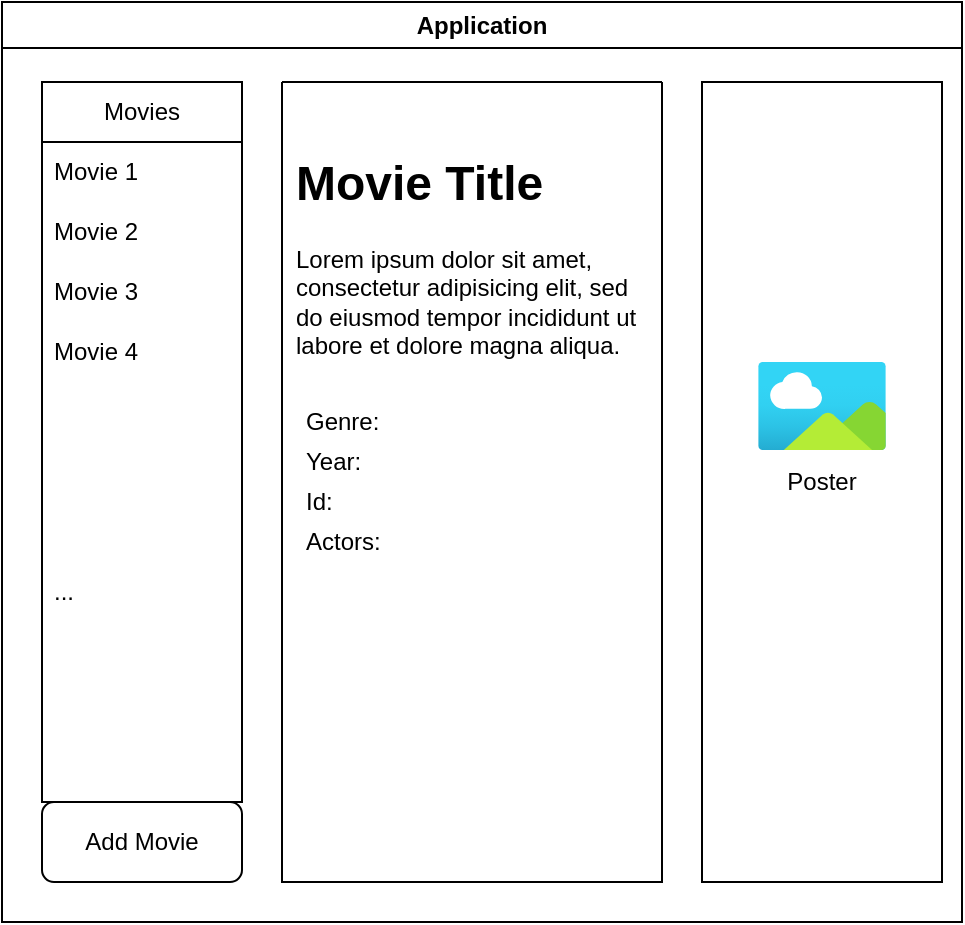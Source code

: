 <mxfile>
    <diagram id="WRjOVYXASQP69SjK5Kh-" name="Page-1">
        <mxGraphModel dx="604" dy="565" grid="1" gridSize="10" guides="1" tooltips="1" connect="1" arrows="1" fold="1" page="1" pageScale="1" pageWidth="850" pageHeight="1100" math="0" shadow="0">
            <root>
                <mxCell id="0"/>
                <mxCell id="1" parent="0"/>
                <mxCell id="3" value="Application" style="swimlane;whiteSpace=wrap;html=1;" parent="1" vertex="1">
                    <mxGeometry x="120" y="80" width="480" height="460" as="geometry"/>
                </mxCell>
                <mxCell id="4" value="Movies" style="swimlane;fontStyle=0;childLayout=stackLayout;horizontal=1;startSize=30;horizontalStack=0;resizeParent=1;resizeParentMax=0;resizeLast=0;collapsible=1;marginBottom=0;whiteSpace=wrap;html=1;" parent="3" vertex="1">
                    <mxGeometry x="20" y="40" width="100" height="360" as="geometry"/>
                </mxCell>
                <mxCell id="5" value="Movie 1" style="text;strokeColor=none;fillColor=none;align=left;verticalAlign=middle;spacingLeft=4;spacingRight=4;overflow=hidden;points=[[0,0.5],[1,0.5]];portConstraint=eastwest;rotatable=0;whiteSpace=wrap;html=1;" parent="4" vertex="1">
                    <mxGeometry y="30" width="100" height="30" as="geometry"/>
                </mxCell>
                <mxCell id="6" value="Movie 2" style="text;strokeColor=none;fillColor=none;align=left;verticalAlign=middle;spacingLeft=4;spacingRight=4;overflow=hidden;points=[[0,0.5],[1,0.5]];portConstraint=eastwest;rotatable=0;whiteSpace=wrap;html=1;" parent="4" vertex="1">
                    <mxGeometry y="60" width="100" height="30" as="geometry"/>
                </mxCell>
                <mxCell id="9" value="Movie 3" style="text;strokeColor=none;fillColor=none;align=left;verticalAlign=middle;spacingLeft=4;spacingRight=4;overflow=hidden;points=[[0,0.5],[1,0.5]];portConstraint=eastwest;rotatable=0;whiteSpace=wrap;html=1;" parent="4" vertex="1">
                    <mxGeometry y="90" width="100" height="30" as="geometry"/>
                </mxCell>
                <mxCell id="8" value="Movie 4" style="text;strokeColor=none;fillColor=none;align=left;verticalAlign=middle;spacingLeft=4;spacingRight=4;overflow=hidden;points=[[0,0.5],[1,0.5]];portConstraint=eastwest;rotatable=0;whiteSpace=wrap;html=1;" parent="4" vertex="1">
                    <mxGeometry y="120" width="100" height="30" as="geometry"/>
                </mxCell>
                <mxCell id="7" value="..." style="text;strokeColor=none;fillColor=none;align=left;verticalAlign=middle;spacingLeft=4;spacingRight=4;overflow=hidden;points=[[0,0.5],[1,0.5]];portConstraint=eastwest;rotatable=0;whiteSpace=wrap;html=1;" parent="4" vertex="1">
                    <mxGeometry y="150" width="100" height="210" as="geometry"/>
                </mxCell>
                <mxCell id="13" value="" style="swimlane;startSize=0;" parent="3" vertex="1">
                    <mxGeometry x="140" y="40" width="190" height="400" as="geometry"/>
                </mxCell>
                <mxCell id="14" value="&lt;h1 style=&quot;margin-top: 0px;&quot;&gt;Movie Title&lt;/h1&gt;&lt;p&gt;Lorem ipsum dolor sit amet, consectetur adipisicing elit, sed do eiusmod tempor incididunt ut labore et dolore magna aliqua.&lt;/p&gt;" style="text;html=1;whiteSpace=wrap;overflow=hidden;rounded=0;" parent="13" vertex="1">
                    <mxGeometry x="5" y="30" width="180" height="120" as="geometry"/>
                </mxCell>
                <mxCell id="15" value="" style="shape=table;startSize=0;container=1;collapsible=0;childLayout=tableLayout;fontSize=11;fillColor=none;strokeColor=none;" parent="13" vertex="1">
                    <mxGeometry x="5" y="160" width="60" height="80" as="geometry"/>
                </mxCell>
                <mxCell id="16" value="" style="shape=tableRow;horizontal=0;startSize=0;swimlaneHead=0;swimlaneBody=0;strokeColor=inherit;top=0;left=0;bottom=0;right=0;collapsible=0;dropTarget=0;fillColor=none;points=[[0,0.5],[1,0.5]];portConstraint=eastwest;fontSize=16;" parent="15" vertex="1">
                    <mxGeometry width="60" height="20" as="geometry"/>
                </mxCell>
                <mxCell id="17" value="Genre:" style="shape=partialRectangle;html=1;whiteSpace=wrap;connectable=0;strokeColor=inherit;overflow=hidden;fillColor=none;top=0;left=0;bottom=0;right=0;pointerEvents=1;fontSize=12;align=left;spacingLeft=5;" parent="16" vertex="1">
                    <mxGeometry width="60" height="20" as="geometry">
                        <mxRectangle width="60" height="20" as="alternateBounds"/>
                    </mxGeometry>
                </mxCell>
                <mxCell id="18" value="" style="shape=tableRow;horizontal=0;startSize=0;swimlaneHead=0;swimlaneBody=0;strokeColor=inherit;top=0;left=0;bottom=0;right=0;collapsible=0;dropTarget=0;fillColor=none;points=[[0,0.5],[1,0.5]];portConstraint=eastwest;fontSize=16;" parent="15" vertex="1">
                    <mxGeometry y="20" width="60" height="20" as="geometry"/>
                </mxCell>
                <mxCell id="19" value="Year:&lt;span style=&quot;white-space: pre;&quot;&gt;&#x9;&lt;/span&gt;" style="shape=partialRectangle;html=1;whiteSpace=wrap;connectable=0;strokeColor=inherit;overflow=hidden;fillColor=none;top=0;left=0;bottom=0;right=0;pointerEvents=1;fontSize=12;align=left;spacingLeft=5;" parent="18" vertex="1">
                    <mxGeometry width="60" height="20" as="geometry">
                        <mxRectangle width="60" height="20" as="alternateBounds"/>
                    </mxGeometry>
                </mxCell>
                <mxCell id="20" value="" style="shape=tableRow;horizontal=0;startSize=0;swimlaneHead=0;swimlaneBody=0;strokeColor=inherit;top=0;left=0;bottom=0;right=0;collapsible=0;dropTarget=0;fillColor=none;points=[[0,0.5],[1,0.5]];portConstraint=eastwest;fontSize=16;" parent="15" vertex="1">
                    <mxGeometry y="40" width="60" height="20" as="geometry"/>
                </mxCell>
                <mxCell id="21" value="Id:" style="shape=partialRectangle;html=1;whiteSpace=wrap;connectable=0;strokeColor=inherit;overflow=hidden;fillColor=none;top=0;left=0;bottom=0;right=0;pointerEvents=1;fontSize=12;align=left;spacingLeft=5;" parent="20" vertex="1">
                    <mxGeometry width="60" height="20" as="geometry">
                        <mxRectangle width="60" height="20" as="alternateBounds"/>
                    </mxGeometry>
                </mxCell>
                <mxCell id="22" style="shape=tableRow;horizontal=0;startSize=0;swimlaneHead=0;swimlaneBody=0;strokeColor=inherit;top=0;left=0;bottom=0;right=0;collapsible=0;dropTarget=0;fillColor=none;points=[[0,0.5],[1,0.5]];portConstraint=eastwest;fontSize=16;" parent="15" vertex="1">
                    <mxGeometry y="60" width="60" height="20" as="geometry"/>
                </mxCell>
                <mxCell id="23" value="Actors:" style="shape=partialRectangle;html=1;whiteSpace=wrap;connectable=0;strokeColor=inherit;overflow=hidden;fillColor=none;top=0;left=0;bottom=0;right=0;pointerEvents=1;fontSize=12;align=left;spacingLeft=5;" parent="22" vertex="1">
                    <mxGeometry width="60" height="20" as="geometry">
                        <mxRectangle width="60" height="20" as="alternateBounds"/>
                    </mxGeometry>
                </mxCell>
                <mxCell id="28" value="Poster" style="rounded=0;whiteSpace=wrap;html=1;" parent="3" vertex="1">
                    <mxGeometry x="350" y="40" width="120" height="400" as="geometry"/>
                </mxCell>
                <mxCell id="26" value="" style="image;aspect=fixed;html=1;points=[];align=center;fontSize=12;image=img/lib/azure2/general/Image.svg;" parent="3" vertex="1">
                    <mxGeometry x="378" y="180" width="64" height="44" as="geometry"/>
                </mxCell>
                <mxCell id="29" value="Add Movie" style="rounded=1;whiteSpace=wrap;html=1;" vertex="1" parent="3">
                    <mxGeometry x="20" y="400" width="100" height="40" as="geometry"/>
                </mxCell>
            </root>
        </mxGraphModel>
    </diagram>
</mxfile>